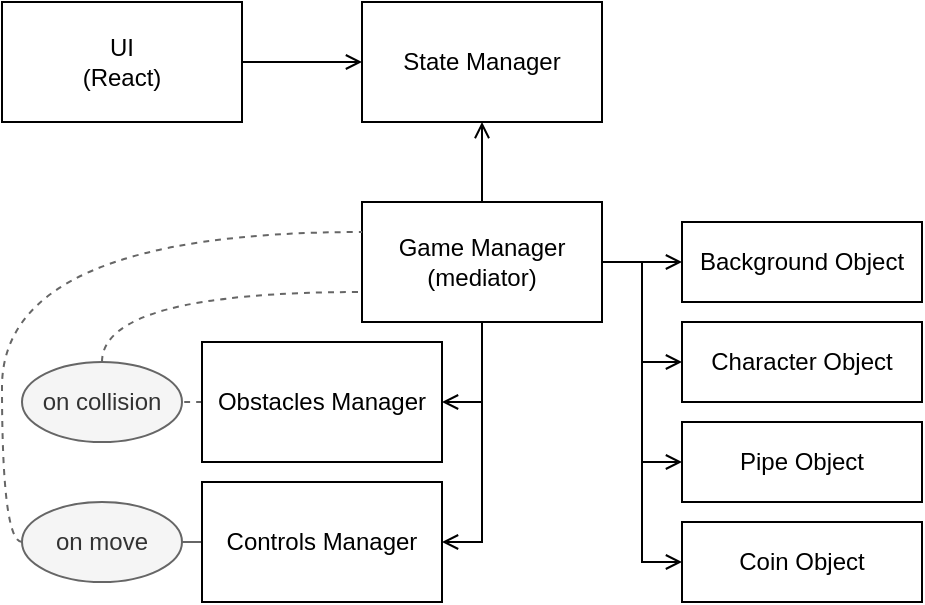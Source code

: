<mxfile version="20.0.1" type="device"><diagram id="iiTSvmmKp3IjPJ5fUZAU" name="Page-1"><mxGraphModel dx="1028" dy="614" grid="1" gridSize="10" guides="1" tooltips="1" connect="1" arrows="1" fold="1" page="1" pageScale="1" pageWidth="850" pageHeight="1100" math="0" shadow="0"><root><mxCell id="0"/><mxCell id="1" parent="0"/><mxCell id="eU_1FghldolrENjq3qgn-9" style="edgeStyle=orthogonalEdgeStyle;rounded=0;orthogonalLoop=1;jettySize=auto;html=1;entryX=0;entryY=0.5;entryDx=0;entryDy=0;endArrow=open;endFill=0;" edge="1" parent="1" source="eU_1FghldolrENjq3qgn-1" target="eU_1FghldolrENjq3qgn-2"><mxGeometry relative="1" as="geometry"/></mxCell><mxCell id="eU_1FghldolrENjq3qgn-1" value="UI&lt;br&gt;(React)" style="rounded=0;whiteSpace=wrap;html=1;" vertex="1" parent="1"><mxGeometry x="60" y="60" width="120" height="60" as="geometry"/></mxCell><mxCell id="eU_1FghldolrENjq3qgn-2" value="State Manager" style="rounded=0;whiteSpace=wrap;html=1;" vertex="1" parent="1"><mxGeometry x="240" y="60" width="120" height="60" as="geometry"/></mxCell><mxCell id="eU_1FghldolrENjq3qgn-10" style="edgeStyle=orthogonalEdgeStyle;rounded=0;orthogonalLoop=1;jettySize=auto;html=1;entryX=0.5;entryY=1;entryDx=0;entryDy=0;endArrow=open;endFill=0;" edge="1" parent="1" source="eU_1FghldolrENjq3qgn-3" target="eU_1FghldolrENjq3qgn-2"><mxGeometry relative="1" as="geometry"/></mxCell><mxCell id="eU_1FghldolrENjq3qgn-22" style="edgeStyle=orthogonalEdgeStyle;rounded=0;orthogonalLoop=1;jettySize=auto;html=1;entryX=0;entryY=0.5;entryDx=0;entryDy=0;endArrow=open;endFill=0;" edge="1" parent="1" source="eU_1FghldolrENjq3qgn-3" target="eU_1FghldolrENjq3qgn-17"><mxGeometry relative="1" as="geometry"/></mxCell><mxCell id="eU_1FghldolrENjq3qgn-23" style="edgeStyle=orthogonalEdgeStyle;rounded=0;orthogonalLoop=1;jettySize=auto;html=1;entryX=0;entryY=0.5;entryDx=0;entryDy=0;endArrow=open;endFill=0;" edge="1" parent="1" source="eU_1FghldolrENjq3qgn-3" target="eU_1FghldolrENjq3qgn-18"><mxGeometry relative="1" as="geometry"><Array as="points"><mxPoint x="380" y="190"/><mxPoint x="380" y="240"/></Array></mxGeometry></mxCell><mxCell id="eU_1FghldolrENjq3qgn-24" style="edgeStyle=orthogonalEdgeStyle;rounded=0;orthogonalLoop=1;jettySize=auto;html=1;entryX=0;entryY=0.5;entryDx=0;entryDy=0;endArrow=open;endFill=0;" edge="1" parent="1" source="eU_1FghldolrENjq3qgn-3" target="eU_1FghldolrENjq3qgn-20"><mxGeometry relative="1" as="geometry"/></mxCell><mxCell id="eU_1FghldolrENjq3qgn-25" style="edgeStyle=orthogonalEdgeStyle;rounded=0;orthogonalLoop=1;jettySize=auto;html=1;entryX=0;entryY=0.5;entryDx=0;entryDy=0;endArrow=open;endFill=0;" edge="1" parent="1" source="eU_1FghldolrENjq3qgn-3" target="eU_1FghldolrENjq3qgn-21"><mxGeometry relative="1" as="geometry"/></mxCell><mxCell id="eU_1FghldolrENjq3qgn-28" style="edgeStyle=orthogonalEdgeStyle;rounded=0;orthogonalLoop=1;jettySize=auto;html=1;entryX=1;entryY=0.5;entryDx=0;entryDy=0;endArrow=open;endFill=0;" edge="1" parent="1" source="eU_1FghldolrENjq3qgn-3" target="eU_1FghldolrENjq3qgn-4"><mxGeometry relative="1" as="geometry"/></mxCell><mxCell id="eU_1FghldolrENjq3qgn-29" style="edgeStyle=orthogonalEdgeStyle;rounded=0;orthogonalLoop=1;jettySize=auto;html=1;entryX=1;entryY=0.5;entryDx=0;entryDy=0;endArrow=open;endFill=0;" edge="1" parent="1" source="eU_1FghldolrENjq3qgn-3" target="eU_1FghldolrENjq3qgn-5"><mxGeometry relative="1" as="geometry"/></mxCell><mxCell id="eU_1FghldolrENjq3qgn-3" value="Game Manager&lt;br&gt;(mediator)" style="rounded=0;whiteSpace=wrap;html=1;" vertex="1" parent="1"><mxGeometry x="240" y="160" width="120" height="60" as="geometry"/></mxCell><mxCell id="eU_1FghldolrENjq3qgn-30" style="edgeStyle=orthogonalEdgeStyle;rounded=0;orthogonalLoop=1;jettySize=auto;html=1;exitX=0;exitY=0.5;exitDx=0;exitDy=0;entryX=1;entryY=0.5;entryDx=0;entryDy=0;endArrow=none;endFill=0;dashed=1;curved=1;fillColor=#f5f5f5;strokeColor=#666666;" edge="1" parent="1" source="eU_1FghldolrENjq3qgn-4" target="eU_1FghldolrENjq3qgn-6"><mxGeometry relative="1" as="geometry"/></mxCell><mxCell id="eU_1FghldolrENjq3qgn-4" value="Obstacles Manager" style="rounded=0;whiteSpace=wrap;html=1;" vertex="1" parent="1"><mxGeometry x="160" y="230" width="120" height="60" as="geometry"/></mxCell><mxCell id="eU_1FghldolrENjq3qgn-31" style="edgeStyle=orthogonalEdgeStyle;curved=1;rounded=0;orthogonalLoop=1;jettySize=auto;html=1;dashed=1;endArrow=none;endFill=0;fillColor=#f5f5f5;strokeColor=#666666;" edge="1" parent="1" source="eU_1FghldolrENjq3qgn-5" target="eU_1FghldolrENjq3qgn-8"><mxGeometry relative="1" as="geometry"/></mxCell><mxCell id="eU_1FghldolrENjq3qgn-5" value="Controls Manager" style="rounded=0;whiteSpace=wrap;html=1;" vertex="1" parent="1"><mxGeometry x="160" y="300" width="120" height="60" as="geometry"/></mxCell><mxCell id="eU_1FghldolrENjq3qgn-14" style="edgeStyle=orthogonalEdgeStyle;curved=1;rounded=0;orthogonalLoop=1;jettySize=auto;html=1;entryX=0;entryY=0.75;entryDx=0;entryDy=0;dashed=1;endArrow=none;endFill=0;fillColor=#f5f5f5;strokeColor=#666666;exitX=0.5;exitY=0;exitDx=0;exitDy=0;" edge="1" parent="1" source="eU_1FghldolrENjq3qgn-6" target="eU_1FghldolrENjq3qgn-3"><mxGeometry relative="1" as="geometry"><Array as="points"><mxPoint x="110" y="205"/></Array></mxGeometry></mxCell><mxCell id="eU_1FghldolrENjq3qgn-6" value="on collision" style="ellipse;whiteSpace=wrap;html=1;fillColor=#f5f5f5;fontColor=#333333;strokeColor=#666666;" vertex="1" parent="1"><mxGeometry x="70" y="240" width="80" height="40" as="geometry"/></mxCell><mxCell id="eU_1FghldolrENjq3qgn-16" style="edgeStyle=orthogonalEdgeStyle;curved=1;rounded=0;orthogonalLoop=1;jettySize=auto;html=1;entryX=0;entryY=0.25;entryDx=0;entryDy=0;dashed=1;endArrow=none;endFill=0;fillColor=#f5f5f5;strokeColor=#666666;exitX=0;exitY=0.5;exitDx=0;exitDy=0;" edge="1" parent="1" source="eU_1FghldolrENjq3qgn-8" target="eU_1FghldolrENjq3qgn-3"><mxGeometry relative="1" as="geometry"><Array as="points"><mxPoint x="60" y="330"/><mxPoint x="60" y="175"/></Array></mxGeometry></mxCell><mxCell id="eU_1FghldolrENjq3qgn-8" value="on move" style="ellipse;whiteSpace=wrap;html=1;fillColor=#f5f5f5;fontColor=#333333;strokeColor=#666666;" vertex="1" parent="1"><mxGeometry x="70" y="310" width="80" height="40" as="geometry"/></mxCell><mxCell id="eU_1FghldolrENjq3qgn-18" value="Character Object" style="rounded=0;whiteSpace=wrap;html=1;" vertex="1" parent="1"><mxGeometry x="400" y="220" width="120" height="40" as="geometry"/></mxCell><mxCell id="eU_1FghldolrENjq3qgn-20" value="Pipe Object" style="rounded=0;whiteSpace=wrap;html=1;" vertex="1" parent="1"><mxGeometry x="400" y="270" width="120" height="40" as="geometry"/></mxCell><mxCell id="eU_1FghldolrENjq3qgn-21" value="Coin Object" style="rounded=0;whiteSpace=wrap;html=1;" vertex="1" parent="1"><mxGeometry x="400" y="320" width="120" height="40" as="geometry"/></mxCell><mxCell id="eU_1FghldolrENjq3qgn-17" value="Background Object" style="rounded=0;whiteSpace=wrap;html=1;" vertex="1" parent="1"><mxGeometry x="400" y="170" width="120" height="40" as="geometry"/></mxCell></root></mxGraphModel></diagram></mxfile>